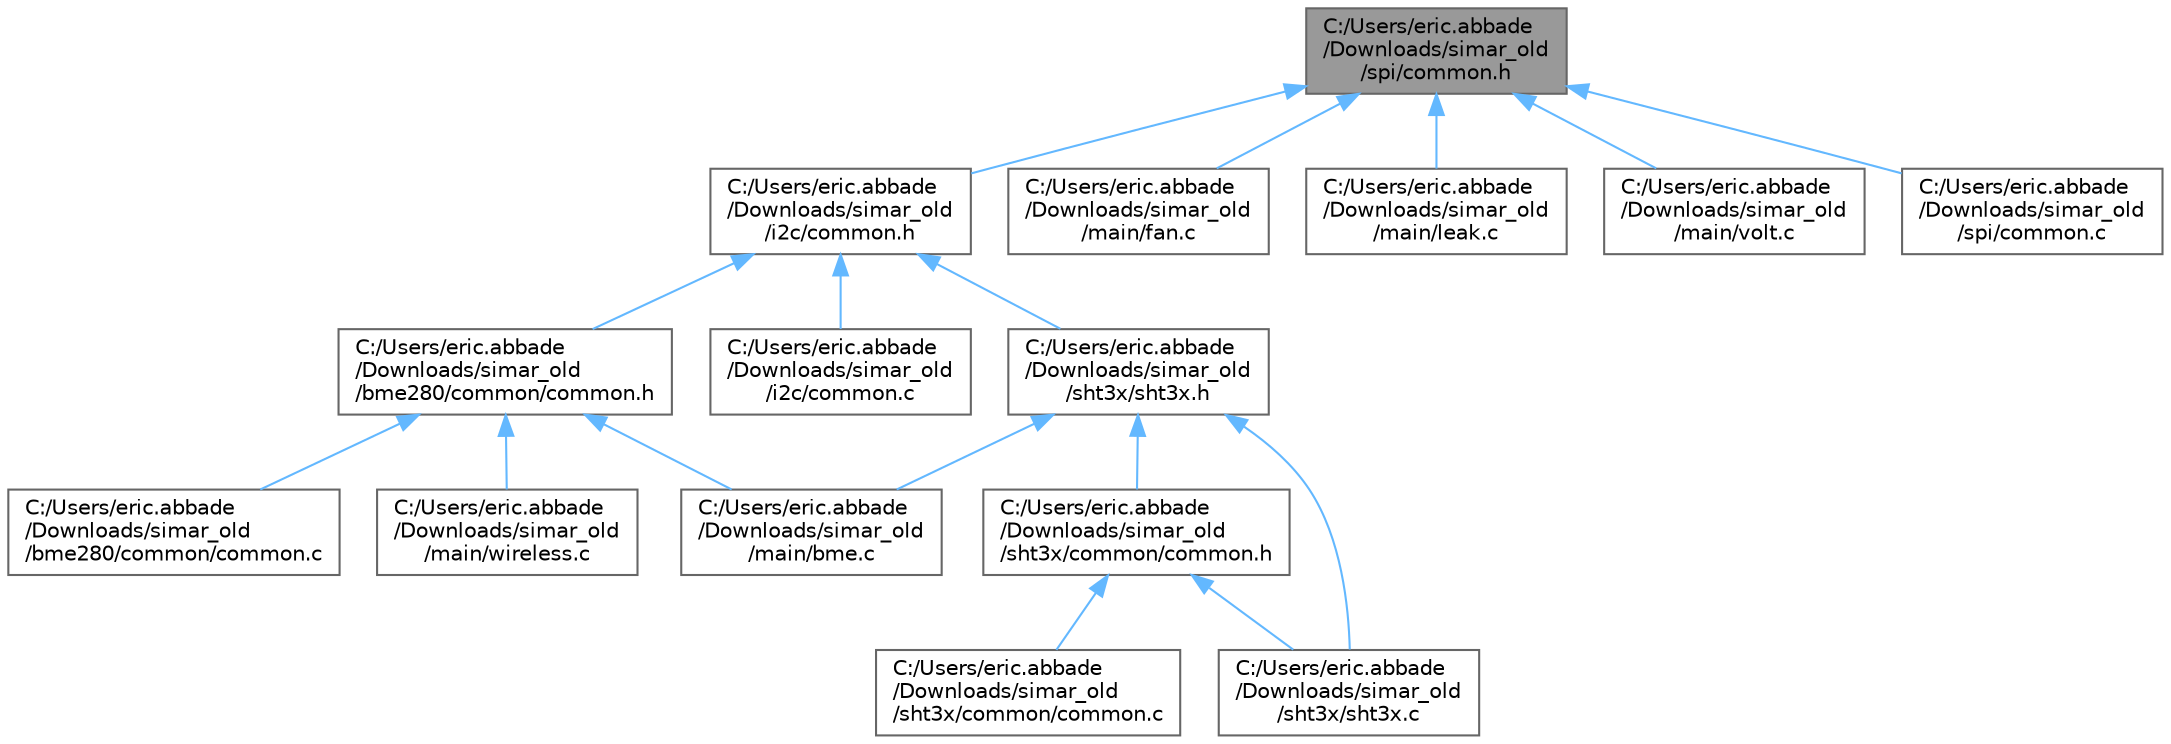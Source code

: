 digraph "C:/Users/eric.abbade/Downloads/simar_old/spi/common.h"
{
 // LATEX_PDF_SIZE
  bgcolor="transparent";
  edge [fontname=Helvetica,fontsize=10,labelfontname=Helvetica,labelfontsize=10];
  node [fontname=Helvetica,fontsize=10,shape=box,height=0.2,width=0.4];
  Node1 [id="Node000001",label="C:/Users/eric.abbade\l/Downloads/simar_old\l/spi/common.h",height=0.2,width=0.4,color="gray40", fillcolor="grey60", style="filled", fontcolor="black",tooltip="Common declarations for SPI operations."];
  Node1 -> Node2 [id="edge1_Node000001_Node000002",dir="back",color="steelblue1",style="solid",tooltip=" "];
  Node2 [id="Node000002",label="C:/Users/eric.abbade\l/Downloads/simar_old\l/i2c/common.h",height=0.2,width=0.4,color="grey40", fillcolor="white", style="filled",URL="$i2c_2common_8h.html",tooltip="Common declarations for I2C operations."];
  Node2 -> Node3 [id="edge2_Node000002_Node000003",dir="back",color="steelblue1",style="solid",tooltip=" "];
  Node3 [id="Node000003",label="C:/Users/eric.abbade\l/Downloads/simar_old\l/bme280/common/common.h",height=0.2,width=0.4,color="grey40", fillcolor="white", style="filled",URL="$bme280_2common_2common_8h.html",tooltip="Common declarations for BME280 operation on AM335x."];
  Node3 -> Node4 [id="edge3_Node000003_Node000004",dir="back",color="steelblue1",style="solid",tooltip=" "];
  Node4 [id="Node000004",label="C:/Users/eric.abbade\l/Downloads/simar_old\l/bme280/common/common.c",height=0.2,width=0.4,color="grey40", fillcolor="white", style="filled",URL="$bme280_2common_2common_8c.html",tooltip="Common functions for BMx device operation on AM335x."];
  Node3 -> Node5 [id="edge4_Node000003_Node000005",dir="back",color="steelblue1",style="solid",tooltip=" "];
  Node5 [id="Node000005",label="C:/Users/eric.abbade\l/Downloads/simar_old\l/main/bme.c",height=0.2,width=0.4,color="grey40", fillcolor="white", style="filled",URL="$bme_8c.html",tooltip="Main starting point for BME280 sensor module."];
  Node3 -> Node6 [id="edge5_Node000003_Node000006",dir="back",color="steelblue1",style="solid",tooltip=" "];
  Node6 [id="Node000006",label="C:/Users/eric.abbade\l/Downloads/simar_old\l/main/wireless.c",height=0.2,width=0.4,color="grey40", fillcolor="white", style="filled",URL="$wireless_8c.html",tooltip="Main starting point for wireless SIMAR."];
  Node2 -> Node7 [id="edge6_Node000002_Node000007",dir="back",color="steelblue1",style="solid",tooltip=" "];
  Node7 [id="Node000007",label="C:/Users/eric.abbade\l/Downloads/simar_old\l/i2c/common.c",height=0.2,width=0.4,color="grey40", fillcolor="white", style="filled",URL="$i2c_2common_8c.html",tooltip="Common functions for I2C operations."];
  Node2 -> Node8 [id="edge7_Node000002_Node000008",dir="back",color="steelblue1",style="solid",tooltip=" "];
  Node8 [id="Node000008",label="C:/Users/eric.abbade\l/Downloads/simar_old\l/sht3x/sht3x.h",height=0.2,width=0.4,color="grey40", fillcolor="white", style="filled",URL="$sht3x_8h.html",tooltip="Sensirion SHT driver interface."];
  Node8 -> Node5 [id="edge8_Node000008_Node000005",dir="back",color="steelblue1",style="solid",tooltip=" "];
  Node8 -> Node9 [id="edge9_Node000008_Node000009",dir="back",color="steelblue1",style="solid",tooltip=" "];
  Node9 [id="Node000009",label="C:/Users/eric.abbade\l/Downloads/simar_old\l/sht3x/common/common.h",height=0.2,width=0.4,color="grey40", fillcolor="white", style="filled",URL="$sht3x_2common_2common_8h.html",tooltip=" "];
  Node9 -> Node10 [id="edge10_Node000009_Node000010",dir="back",color="steelblue1",style="solid",tooltip=" "];
  Node10 [id="Node000010",label="C:/Users/eric.abbade\l/Downloads/simar_old\l/sht3x/common/common.c",height=0.2,width=0.4,color="grey40", fillcolor="white", style="filled",URL="$sht3x_2common_2common_8c.html",tooltip=" "];
  Node9 -> Node11 [id="edge11_Node000009_Node000011",dir="back",color="steelblue1",style="solid",tooltip=" "];
  Node11 [id="Node000011",label="C:/Users/eric.abbade\l/Downloads/simar_old\l/sht3x/sht3x.c",height=0.2,width=0.4,color="grey40", fillcolor="white", style="filled",URL="$sht3x_8c.html",tooltip="Sensirion SHT3x driver implementation."];
  Node8 -> Node11 [id="edge12_Node000008_Node000011",dir="back",color="steelblue1",style="solid",tooltip=" "];
  Node1 -> Node12 [id="edge13_Node000001_Node000012",dir="back",color="steelblue1",style="solid",tooltip=" "];
  Node12 [id="Node000012",label="C:/Users/eric.abbade\l/Downloads/simar_old\l/main/fan.c",height=0.2,width=0.4,color="grey40", fillcolor="white", style="filled",URL="$fan_8c.html",tooltip="Main starting point for fan RPM sensor module."];
  Node1 -> Node13 [id="edge14_Node000001_Node000013",dir="back",color="steelblue1",style="solid",tooltip=" "];
  Node13 [id="Node000013",label="C:/Users/eric.abbade\l/Downloads/simar_old\l/main/leak.c",height=0.2,width=0.4,color="grey40", fillcolor="white", style="filled",URL="$leak_8c.html",tooltip="Main starting point for fan RPM sensor module."];
  Node1 -> Node14 [id="edge15_Node000001_Node000014",dir="back",color="steelblue1",style="solid",tooltip=" "];
  Node14 [id="Node000014",label="C:/Users/eric.abbade\l/Downloads/simar_old\l/main/volt.c",height=0.2,width=0.4,color="grey40", fillcolor="white", style="filled",URL="$volt_8c.html",tooltip="Main starting point for AC board module."];
  Node1 -> Node15 [id="edge16_Node000001_Node000015",dir="back",color="steelblue1",style="solid",tooltip=" "];
  Node15 [id="Node000015",label="C:/Users/eric.abbade\l/Downloads/simar_old\l/spi/common.c",height=0.2,width=0.4,color="grey40", fillcolor="white", style="filled",URL="$spi_2common_8c.html",tooltip="Common functions for SPI operations."];
}
